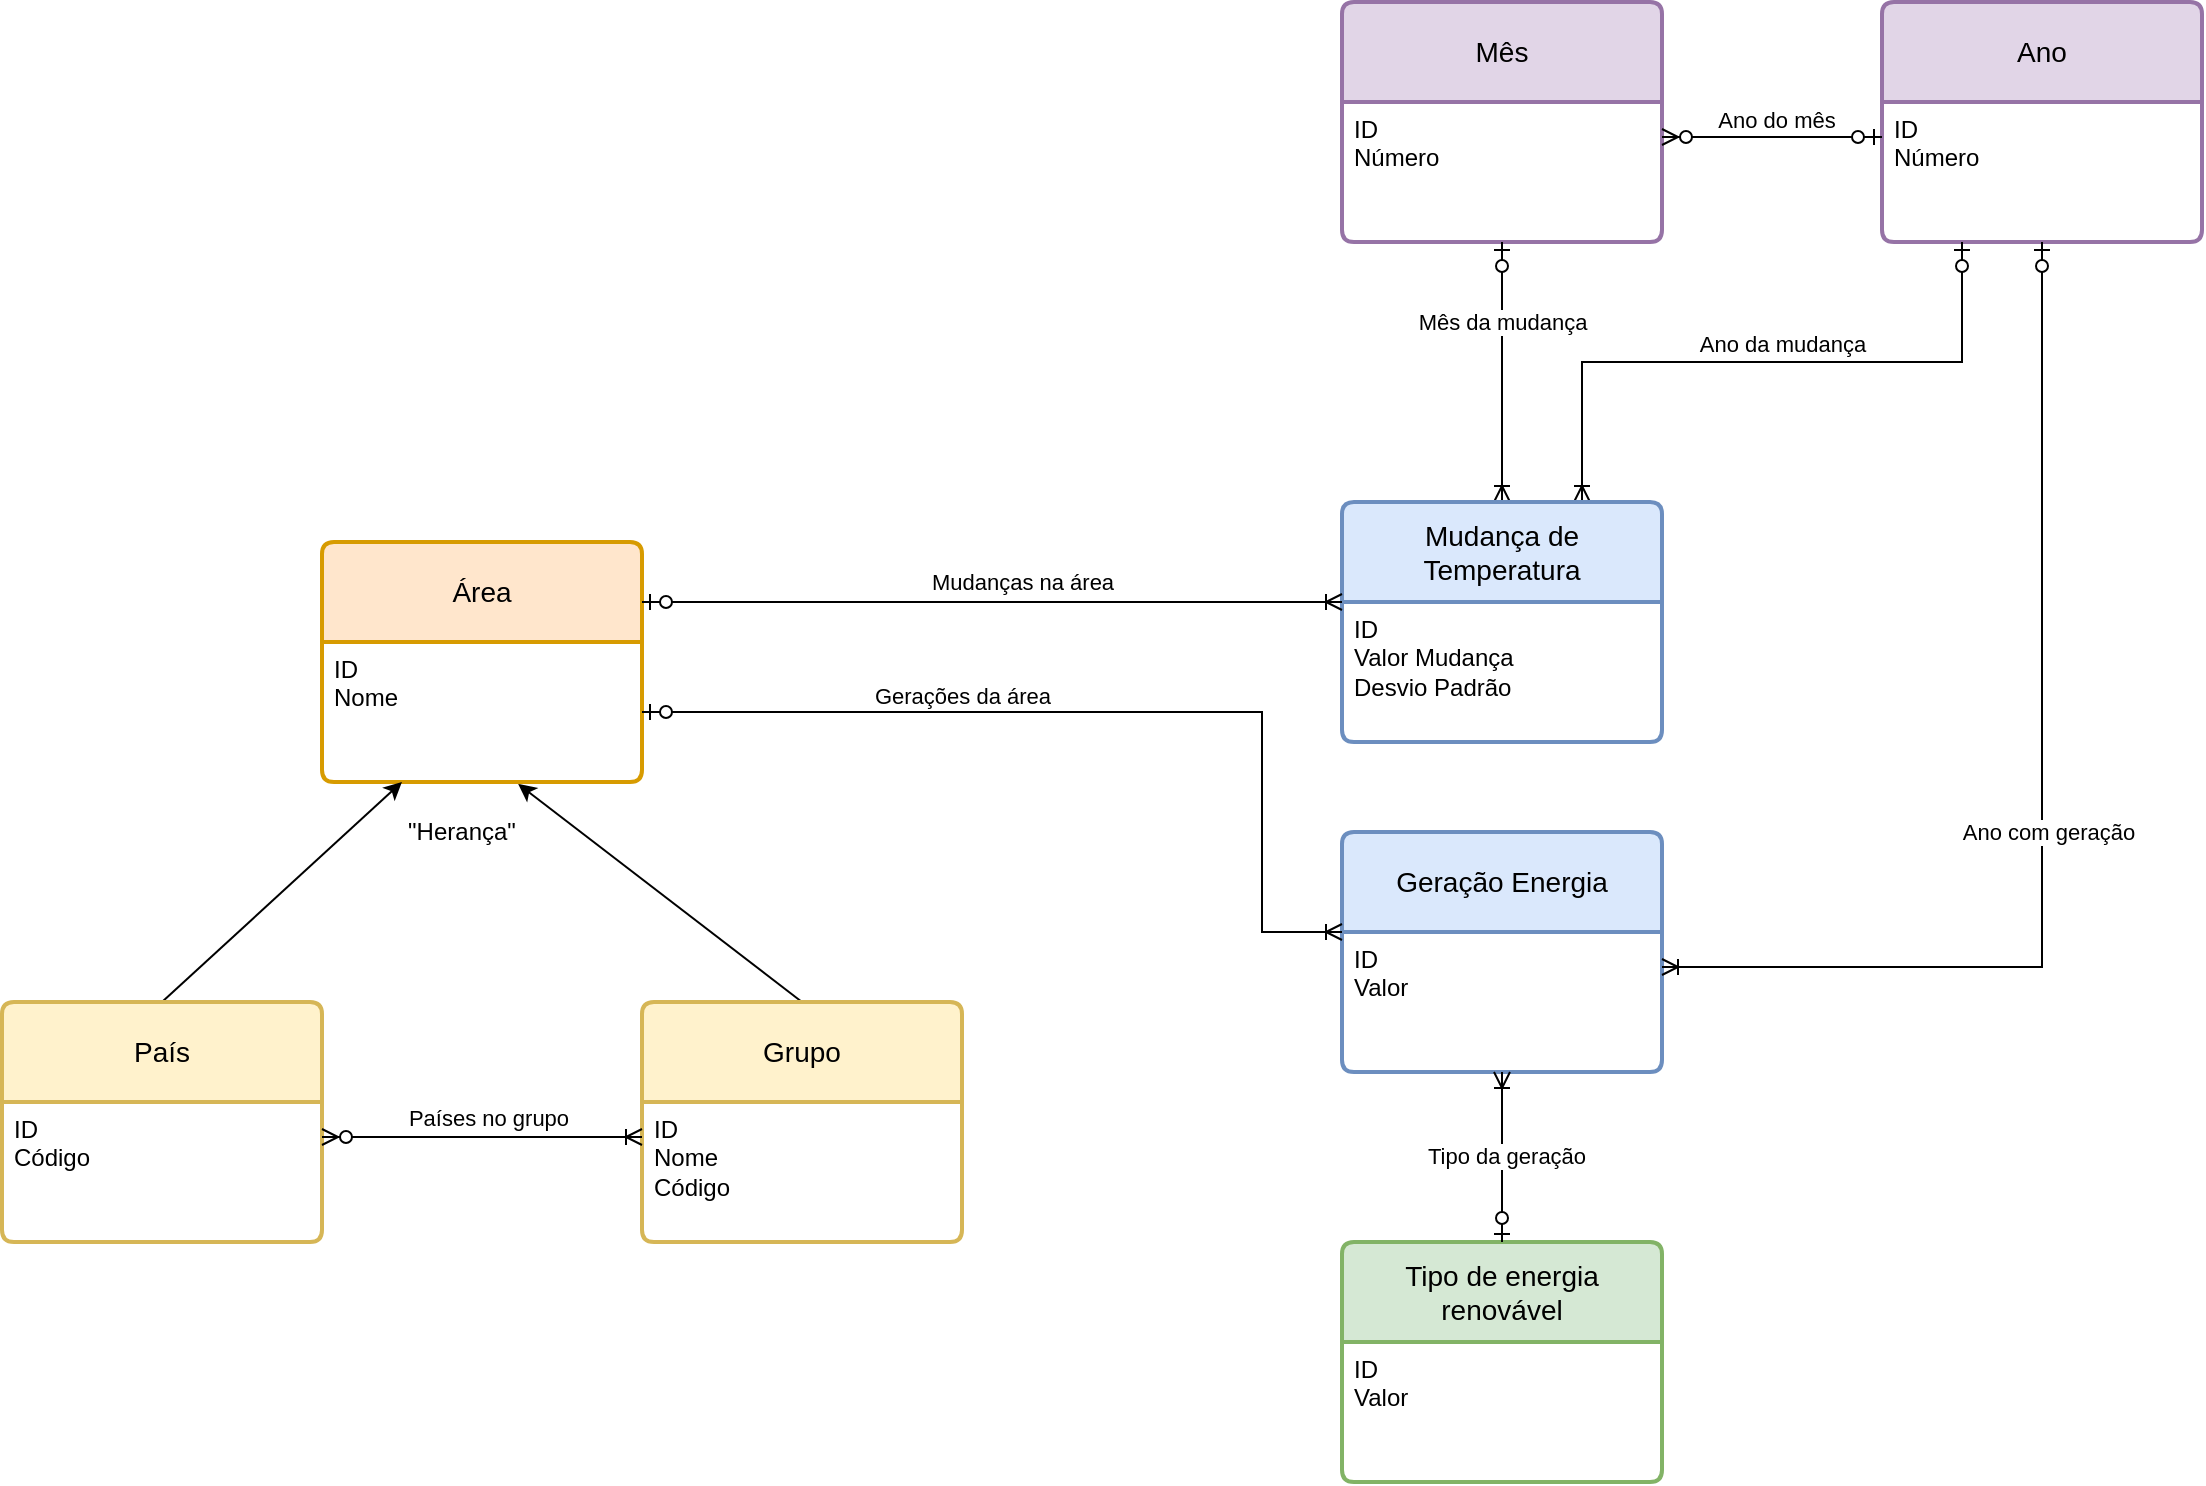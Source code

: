 <mxfile version="26.2.10">
  <diagram id="R2lEEEUBdFMjLlhIrx00" name="Page-1">
    <mxGraphModel grid="1" page="1" gridSize="10" guides="1" tooltips="1" connect="1" arrows="1" fold="1" pageScale="1" pageWidth="850" pageHeight="1100" math="0" shadow="0" extFonts="Permanent Marker^https://fonts.googleapis.com/css?family=Permanent+Marker">
      <root>
        <mxCell id="0" />
        <mxCell id="1" parent="0" />
        <mxCell id="dHsLSIBy0gcyRpdJolsN-1" value="Área" style="swimlane;childLayout=stackLayout;horizontal=1;startSize=50;horizontalStack=0;rounded=1;fontSize=14;fontStyle=0;strokeWidth=2;resizeParent=0;resizeLast=1;shadow=0;dashed=0;align=center;arcSize=4;whiteSpace=wrap;html=1;fillColor=#ffe6cc;strokeColor=#d79b00;" vertex="1" parent="1">
          <mxGeometry x="-210" y="530" width="160" height="120" as="geometry" />
        </mxCell>
        <mxCell id="dHsLSIBy0gcyRpdJolsN-2" value="ID&lt;div&gt;Nome&lt;/div&gt;" style="align=left;strokeColor=none;fillColor=none;spacingLeft=4;spacingRight=4;fontSize=12;verticalAlign=top;resizable=0;rotatable=0;part=1;html=1;whiteSpace=wrap;" vertex="1" parent="dHsLSIBy0gcyRpdJolsN-1">
          <mxGeometry y="50" width="160" height="70" as="geometry" />
        </mxCell>
        <mxCell id="dHsLSIBy0gcyRpdJolsN-8" style="rounded=0;orthogonalLoop=1;jettySize=auto;html=1;exitX=0.5;exitY=0;exitDx=0;exitDy=0;entryX=0.25;entryY=1;entryDx=0;entryDy=0;" edge="1" parent="1" source="dHsLSIBy0gcyRpdJolsN-11" target="dHsLSIBy0gcyRpdJolsN-2">
          <mxGeometry relative="1" as="geometry">
            <mxPoint x="-210" y="760" as="sourcePoint" />
          </mxGeometry>
        </mxCell>
        <mxCell id="dHsLSIBy0gcyRpdJolsN-9" style="rounded=0;orthogonalLoop=1;jettySize=auto;html=1;exitX=0.5;exitY=0;exitDx=0;exitDy=0;entryX=0.613;entryY=1.014;entryDx=0;entryDy=0;entryPerimeter=0;" edge="1" parent="1" source="dHsLSIBy0gcyRpdJolsN-13" target="dHsLSIBy0gcyRpdJolsN-2">
          <mxGeometry relative="1" as="geometry">
            <mxPoint x="-10" y="760" as="sourcePoint" />
            <mxPoint x="-107" y="670" as="targetPoint" />
          </mxGeometry>
        </mxCell>
        <mxCell id="dHsLSIBy0gcyRpdJolsN-11" value="País" style="swimlane;childLayout=stackLayout;horizontal=1;startSize=50;horizontalStack=0;rounded=1;fontSize=14;fontStyle=0;strokeWidth=2;resizeParent=0;resizeLast=1;shadow=0;dashed=0;align=center;arcSize=4;whiteSpace=wrap;html=1;fillColor=#fff2cc;strokeColor=#d6b656;" vertex="1" parent="1">
          <mxGeometry x="-370" y="760" width="160" height="120" as="geometry" />
        </mxCell>
        <mxCell id="dHsLSIBy0gcyRpdJolsN-12" value="&lt;div&gt;ID&lt;/div&gt;Código" style="align=left;strokeColor=none;fillColor=none;spacingLeft=4;spacingRight=4;fontSize=12;verticalAlign=top;resizable=0;rotatable=0;part=1;html=1;whiteSpace=wrap;" vertex="1" parent="dHsLSIBy0gcyRpdJolsN-11">
          <mxGeometry y="50" width="160" height="70" as="geometry" />
        </mxCell>
        <mxCell id="dHsLSIBy0gcyRpdJolsN-13" value="Grupo" style="swimlane;childLayout=stackLayout;horizontal=1;startSize=50;horizontalStack=0;rounded=1;fontSize=14;fontStyle=0;strokeWidth=2;resizeParent=0;resizeLast=1;shadow=0;dashed=0;align=center;arcSize=4;whiteSpace=wrap;html=1;fillColor=#fff2cc;strokeColor=#d6b656;" vertex="1" parent="1">
          <mxGeometry x="-50" y="760" width="160" height="120" as="geometry" />
        </mxCell>
        <mxCell id="dHsLSIBy0gcyRpdJolsN-14" value="&lt;div&gt;ID&lt;/div&gt;&lt;div&gt;Nome&lt;/div&gt;&lt;div&gt;Código&lt;br&gt;&lt;/div&gt;" style="align=left;strokeColor=none;fillColor=none;spacingLeft=4;spacingRight=4;fontSize=12;verticalAlign=top;resizable=0;rotatable=0;part=1;html=1;whiteSpace=wrap;" vertex="1" parent="dHsLSIBy0gcyRpdJolsN-13">
          <mxGeometry y="50" width="160" height="70" as="geometry" />
        </mxCell>
        <mxCell id="dHsLSIBy0gcyRpdJolsN-17" value="" style="edgeStyle=entityRelationEdgeStyle;fontSize=12;html=1;endArrow=ERoneToMany;startArrow=ERzeroToMany;rounded=0;entryX=0;entryY=0.25;entryDx=0;entryDy=0;exitX=1;exitY=0.25;exitDx=0;exitDy=0;" edge="1" parent="1" source="dHsLSIBy0gcyRpdJolsN-12" target="dHsLSIBy0gcyRpdJolsN-14">
          <mxGeometry width="100" height="100" relative="1" as="geometry">
            <mxPoint x="-150" y="820" as="sourcePoint" />
            <mxPoint x="-90" y="827.5" as="targetPoint" />
          </mxGeometry>
        </mxCell>
        <mxCell id="CxpBcm6kjpZ90KuHwvTz-2" value="Países no grupo" style="edgeLabel;html=1;align=center;verticalAlign=middle;resizable=0;points=[];" connectable="0" vertex="1" parent="dHsLSIBy0gcyRpdJolsN-17">
          <mxGeometry x="0.037" y="2" relative="1" as="geometry">
            <mxPoint y="-8" as="offset" />
          </mxGeometry>
        </mxCell>
        <mxCell id="dHsLSIBy0gcyRpdJolsN-20" value="Ano" style="swimlane;childLayout=stackLayout;horizontal=1;startSize=50;horizontalStack=0;rounded=1;fontSize=14;fontStyle=0;strokeWidth=2;resizeParent=0;resizeLast=1;shadow=0;dashed=0;align=center;arcSize=4;whiteSpace=wrap;html=1;fillColor=#e1d5e7;strokeColor=#9673a6;" vertex="1" parent="1">
          <mxGeometry x="570" y="260" width="160" height="120" as="geometry" />
        </mxCell>
        <mxCell id="dHsLSIBy0gcyRpdJolsN-21" value="ID&lt;div&gt;Número&lt;/div&gt;" style="align=left;strokeColor=none;fillColor=none;spacingLeft=4;spacingRight=4;fontSize=12;verticalAlign=top;resizable=0;rotatable=0;part=1;html=1;whiteSpace=wrap;" vertex="1" parent="dHsLSIBy0gcyRpdJolsN-20">
          <mxGeometry y="50" width="160" height="70" as="geometry" />
        </mxCell>
        <mxCell id="dHsLSIBy0gcyRpdJolsN-22" value="Mês" style="swimlane;childLayout=stackLayout;horizontal=1;startSize=50;horizontalStack=0;rounded=1;fontSize=14;fontStyle=0;strokeWidth=2;resizeParent=0;resizeLast=1;shadow=0;dashed=0;align=center;arcSize=4;whiteSpace=wrap;html=1;fillColor=#e1d5e7;strokeColor=#9673a6;" vertex="1" parent="1">
          <mxGeometry x="300" y="260" width="160" height="120" as="geometry" />
        </mxCell>
        <mxCell id="dHsLSIBy0gcyRpdJolsN-23" value="ID&lt;div&gt;Número&lt;/div&gt;" style="align=left;strokeColor=none;fillColor=none;spacingLeft=4;spacingRight=4;fontSize=12;verticalAlign=top;resizable=0;rotatable=0;part=1;html=1;whiteSpace=wrap;" vertex="1" parent="dHsLSIBy0gcyRpdJolsN-22">
          <mxGeometry y="50" width="160" height="70" as="geometry" />
        </mxCell>
        <mxCell id="dHsLSIBy0gcyRpdJolsN-24" value="" style="edgeStyle=elbowEdgeStyle;fontSize=12;html=1;endArrow=ERoneToMany;startArrow=ERzeroToOne;rounded=0;exitX=0.25;exitY=1;exitDx=0;exitDy=0;entryX=0.75;entryY=0;entryDx=0;entryDy=0;elbow=vertical;" edge="1" parent="1" source="dHsLSIBy0gcyRpdJolsN-20" target="E-Ihyj0P0JmXrVkSre-L-1">
          <mxGeometry width="100" height="100" relative="1" as="geometry">
            <mxPoint x="20" y="590" as="sourcePoint" />
            <mxPoint x="150" y="540" as="targetPoint" />
            <Array as="points">
              <mxPoint x="550" y="440" />
            </Array>
          </mxGeometry>
        </mxCell>
        <mxCell id="CxpBcm6kjpZ90KuHwvTz-11" value="Ano da mudança" style="edgeLabel;html=1;align=center;verticalAlign=middle;resizable=0;points=[];" connectable="0" vertex="1" parent="dHsLSIBy0gcyRpdJolsN-24">
          <mxGeometry x="-0.356" y="3" relative="1" as="geometry">
            <mxPoint x="-47" y="-12" as="offset" />
          </mxGeometry>
        </mxCell>
        <mxCell id="dHsLSIBy0gcyRpdJolsN-25" value="" style="edgeStyle=elbowEdgeStyle;fontSize=12;html=1;endArrow=ERoneToMany;startArrow=ERzeroToOne;rounded=0;exitX=0.5;exitY=1;exitDx=0;exitDy=0;entryX=0.5;entryY=0;entryDx=0;entryDy=0;elbow=vertical;" edge="1" parent="1" source="dHsLSIBy0gcyRpdJolsN-22" target="E-Ihyj0P0JmXrVkSre-L-1">
          <mxGeometry width="100" height="100" relative="1" as="geometry">
            <mxPoint x="200" y="450" as="sourcePoint" />
            <mxPoint x="230" y="540" as="targetPoint" />
            <Array as="points">
              <mxPoint x="340" y="470" />
            </Array>
          </mxGeometry>
        </mxCell>
        <mxCell id="CxpBcm6kjpZ90KuHwvTz-10" value="Mês da mudança" style="edgeLabel;html=1;align=center;verticalAlign=middle;resizable=0;points=[];" connectable="0" vertex="1" parent="dHsLSIBy0gcyRpdJolsN-25">
          <mxGeometry x="0.061" y="4" relative="1" as="geometry">
            <mxPoint x="-4" y="-29" as="offset" />
          </mxGeometry>
        </mxCell>
        <mxCell id="dHsLSIBy0gcyRpdJolsN-26" value="&quot;Herança&quot;" style="text;html=1;align=center;verticalAlign=middle;whiteSpace=wrap;rounded=0;" vertex="1" parent="1">
          <mxGeometry x="-170" y="660" width="60" height="30" as="geometry" />
        </mxCell>
        <mxCell id="dHsLSIBy0gcyRpdJolsN-29" value="" style="edgeStyle=elbowEdgeStyle;fontSize=12;html=1;endArrow=ERzeroToMany;startArrow=ERzeroToOne;rounded=0;exitX=0;exitY=0.25;exitDx=0;exitDy=0;entryX=1;entryY=0.25;entryDx=0;entryDy=0;elbow=vertical;" edge="1" parent="1" source="dHsLSIBy0gcyRpdJolsN-21" target="dHsLSIBy0gcyRpdJolsN-23">
          <mxGeometry width="100" height="100" relative="1" as="geometry">
            <mxPoint x="180" y="260" as="sourcePoint" />
            <mxPoint x="280" y="160" as="targetPoint" />
          </mxGeometry>
        </mxCell>
        <mxCell id="CxpBcm6kjpZ90KuHwvTz-12" value="Ano do mês" style="edgeLabel;html=1;align=center;verticalAlign=middle;resizable=0;points=[];" connectable="0" vertex="1" parent="dHsLSIBy0gcyRpdJolsN-29">
          <mxGeometry x="0.396" y="-1" relative="1" as="geometry">
            <mxPoint x="24" y="-8" as="offset" />
          </mxGeometry>
        </mxCell>
        <mxCell id="E-Ihyj0P0JmXrVkSre-L-1" value="Mudança de Temperatura" style="swimlane;childLayout=stackLayout;horizontal=1;startSize=50;horizontalStack=0;rounded=1;fontSize=14;fontStyle=0;strokeWidth=2;resizeParent=0;resizeLast=1;shadow=0;dashed=0;align=center;arcSize=4;whiteSpace=wrap;html=1;fillColor=#dae8fc;strokeColor=#6c8ebf;" vertex="1" parent="1">
          <mxGeometry x="300" y="510" width="160" height="120" as="geometry" />
        </mxCell>
        <mxCell id="E-Ihyj0P0JmXrVkSre-L-2" value="&lt;div&gt;ID&lt;/div&gt;&lt;div&gt;Valor Mudança&lt;br&gt;&lt;/div&gt;&lt;div&gt;Desvio Padrão&lt;br&gt;&lt;/div&gt;" style="align=left;strokeColor=none;fillColor=none;spacingLeft=4;spacingRight=4;fontSize=12;verticalAlign=top;resizable=0;rotatable=0;part=1;html=1;whiteSpace=wrap;" vertex="1" parent="E-Ihyj0P0JmXrVkSre-L-1">
          <mxGeometry y="50" width="160" height="70" as="geometry" />
        </mxCell>
        <mxCell id="E-Ihyj0P0JmXrVkSre-L-4" value="Tipo de energia renovável" style="swimlane;childLayout=stackLayout;horizontal=1;startSize=50;horizontalStack=0;rounded=1;fontSize=14;fontStyle=0;strokeWidth=2;resizeParent=0;resizeLast=1;shadow=0;dashed=0;align=center;arcSize=4;whiteSpace=wrap;html=1;fillColor=#d5e8d4;strokeColor=#82b366;" vertex="1" parent="1">
          <mxGeometry x="300" y="880" width="160" height="120" as="geometry" />
        </mxCell>
        <mxCell id="E-Ihyj0P0JmXrVkSre-L-5" value="&lt;div&gt;ID&lt;/div&gt;&lt;div&gt;Valor&lt;br&gt;&lt;/div&gt;" style="align=left;strokeColor=none;fillColor=none;spacingLeft=4;spacingRight=4;fontSize=12;verticalAlign=top;resizable=0;rotatable=0;part=1;html=1;whiteSpace=wrap;" vertex="1" parent="E-Ihyj0P0JmXrVkSre-L-4">
          <mxGeometry y="50" width="160" height="70" as="geometry" />
        </mxCell>
        <mxCell id="E-Ihyj0P0JmXrVkSre-L-7" value="Geração Energia" style="swimlane;childLayout=stackLayout;horizontal=1;startSize=50;horizontalStack=0;rounded=1;fontSize=14;fontStyle=0;strokeWidth=2;resizeParent=0;resizeLast=1;shadow=0;dashed=0;align=center;arcSize=4;whiteSpace=wrap;html=1;fillColor=#dae8fc;strokeColor=#6c8ebf;" vertex="1" parent="1">
          <mxGeometry x="300" y="675" width="160" height="120" as="geometry" />
        </mxCell>
        <mxCell id="E-Ihyj0P0JmXrVkSre-L-8" value="&lt;div&gt;ID&lt;/div&gt;&lt;div&gt;Valor&lt;br&gt;&lt;/div&gt;" style="align=left;strokeColor=none;fillColor=none;spacingLeft=4;spacingRight=4;fontSize=12;verticalAlign=top;resizable=0;rotatable=0;part=1;html=1;whiteSpace=wrap;" vertex="1" parent="E-Ihyj0P0JmXrVkSre-L-7">
          <mxGeometry y="50" width="160" height="70" as="geometry" />
        </mxCell>
        <mxCell id="E-Ihyj0P0JmXrVkSre-L-9" value="" style="edgeStyle=elbowEdgeStyle;fontSize=12;html=1;endArrow=ERoneToMany;startArrow=ERzeroToOne;rounded=0;exitX=0.5;exitY=0;exitDx=0;exitDy=0;entryX=0.5;entryY=1;entryDx=0;entryDy=0;elbow=vertical;" edge="1" parent="1" source="E-Ihyj0P0JmXrVkSre-L-4" target="E-Ihyj0P0JmXrVkSre-L-8">
          <mxGeometry width="100" height="100" relative="1" as="geometry">
            <mxPoint x="200" y="755" as="sourcePoint" />
            <mxPoint x="300" y="655" as="targetPoint" />
          </mxGeometry>
        </mxCell>
        <mxCell id="CxpBcm6kjpZ90KuHwvTz-9" value="Tipo da geração" style="edgeLabel;html=1;align=center;verticalAlign=middle;resizable=0;points=[];" connectable="0" vertex="1" parent="E-Ihyj0P0JmXrVkSre-L-9">
          <mxGeometry x="0.271" y="-3" relative="1" as="geometry">
            <mxPoint x="-1" y="11" as="offset" />
          </mxGeometry>
        </mxCell>
        <mxCell id="CxpBcm6kjpZ90KuHwvTz-3" value="" style="edgeStyle=entityRelationEdgeStyle;fontSize=12;html=1;endArrow=ERoneToMany;startArrow=ERzeroToOne;rounded=0;exitX=1;exitY=0.25;exitDx=0;exitDy=0;entryX=0;entryY=0;entryDx=0;entryDy=0;" edge="1" parent="1" source="dHsLSIBy0gcyRpdJolsN-1" target="E-Ihyj0P0JmXrVkSre-L-2">
          <mxGeometry width="100" height="100" relative="1" as="geometry">
            <mxPoint x="-40" y="640" as="sourcePoint" />
            <mxPoint x="60" y="540" as="targetPoint" />
          </mxGeometry>
        </mxCell>
        <mxCell id="CxpBcm6kjpZ90KuHwvTz-4" value="Mudanças na área" style="edgeLabel;html=1;align=center;verticalAlign=middle;resizable=0;points=[];" connectable="0" vertex="1" parent="CxpBcm6kjpZ90KuHwvTz-3">
          <mxGeometry x="0.006" y="-1" relative="1" as="geometry">
            <mxPoint x="14" y="-11" as="offset" />
          </mxGeometry>
        </mxCell>
        <mxCell id="CxpBcm6kjpZ90KuHwvTz-5" value="" style="edgeStyle=elbowEdgeStyle;fontSize=12;html=1;endArrow=ERoneToMany;startArrow=ERzeroToOne;rounded=0;exitX=1;exitY=0.5;exitDx=0;exitDy=0;entryX=0;entryY=0;entryDx=0;entryDy=0;" edge="1" parent="1" source="dHsLSIBy0gcyRpdJolsN-2" target="E-Ihyj0P0JmXrVkSre-L-8">
          <mxGeometry width="100" height="100" relative="1" as="geometry">
            <mxPoint x="-40" y="610" as="sourcePoint" />
            <mxPoint x="310" y="610" as="targetPoint" />
            <Array as="points">
              <mxPoint x="260" y="670" />
            </Array>
          </mxGeometry>
        </mxCell>
        <mxCell id="CxpBcm6kjpZ90KuHwvTz-8" value="Gerações da área" style="edgeLabel;html=1;align=center;verticalAlign=middle;resizable=0;points=[];" connectable="0" vertex="1" parent="CxpBcm6kjpZ90KuHwvTz-5">
          <mxGeometry x="-0.304" relative="1" as="geometry">
            <mxPoint y="-8" as="offset" />
          </mxGeometry>
        </mxCell>
        <mxCell id="CxpBcm6kjpZ90KuHwvTz-13" value="" style="edgeStyle=elbowEdgeStyle;fontSize=12;html=1;endArrow=ERoneToMany;startArrow=ERzeroToOne;rounded=0;exitX=0.5;exitY=1;exitDx=0;exitDy=0;entryX=1;entryY=0.25;entryDx=0;entryDy=0;" edge="1" parent="1" source="dHsLSIBy0gcyRpdJolsN-21" target="E-Ihyj0P0JmXrVkSre-L-8">
          <mxGeometry width="100" height="100" relative="1" as="geometry">
            <mxPoint x="710" y="550" as="sourcePoint" />
            <mxPoint x="520" y="680" as="targetPoint" />
            <Array as="points">
              <mxPoint x="650" y="580" />
            </Array>
          </mxGeometry>
        </mxCell>
        <mxCell id="CxpBcm6kjpZ90KuHwvTz-17" value="Ano com geração" style="edgeLabel;html=1;align=center;verticalAlign=middle;resizable=0;points=[];" connectable="0" vertex="1" parent="CxpBcm6kjpZ90KuHwvTz-13">
          <mxGeometry x="-0.414" y="3" relative="1" as="geometry">
            <mxPoint y="133" as="offset" />
          </mxGeometry>
        </mxCell>
      </root>
    </mxGraphModel>
  </diagram>
</mxfile>
